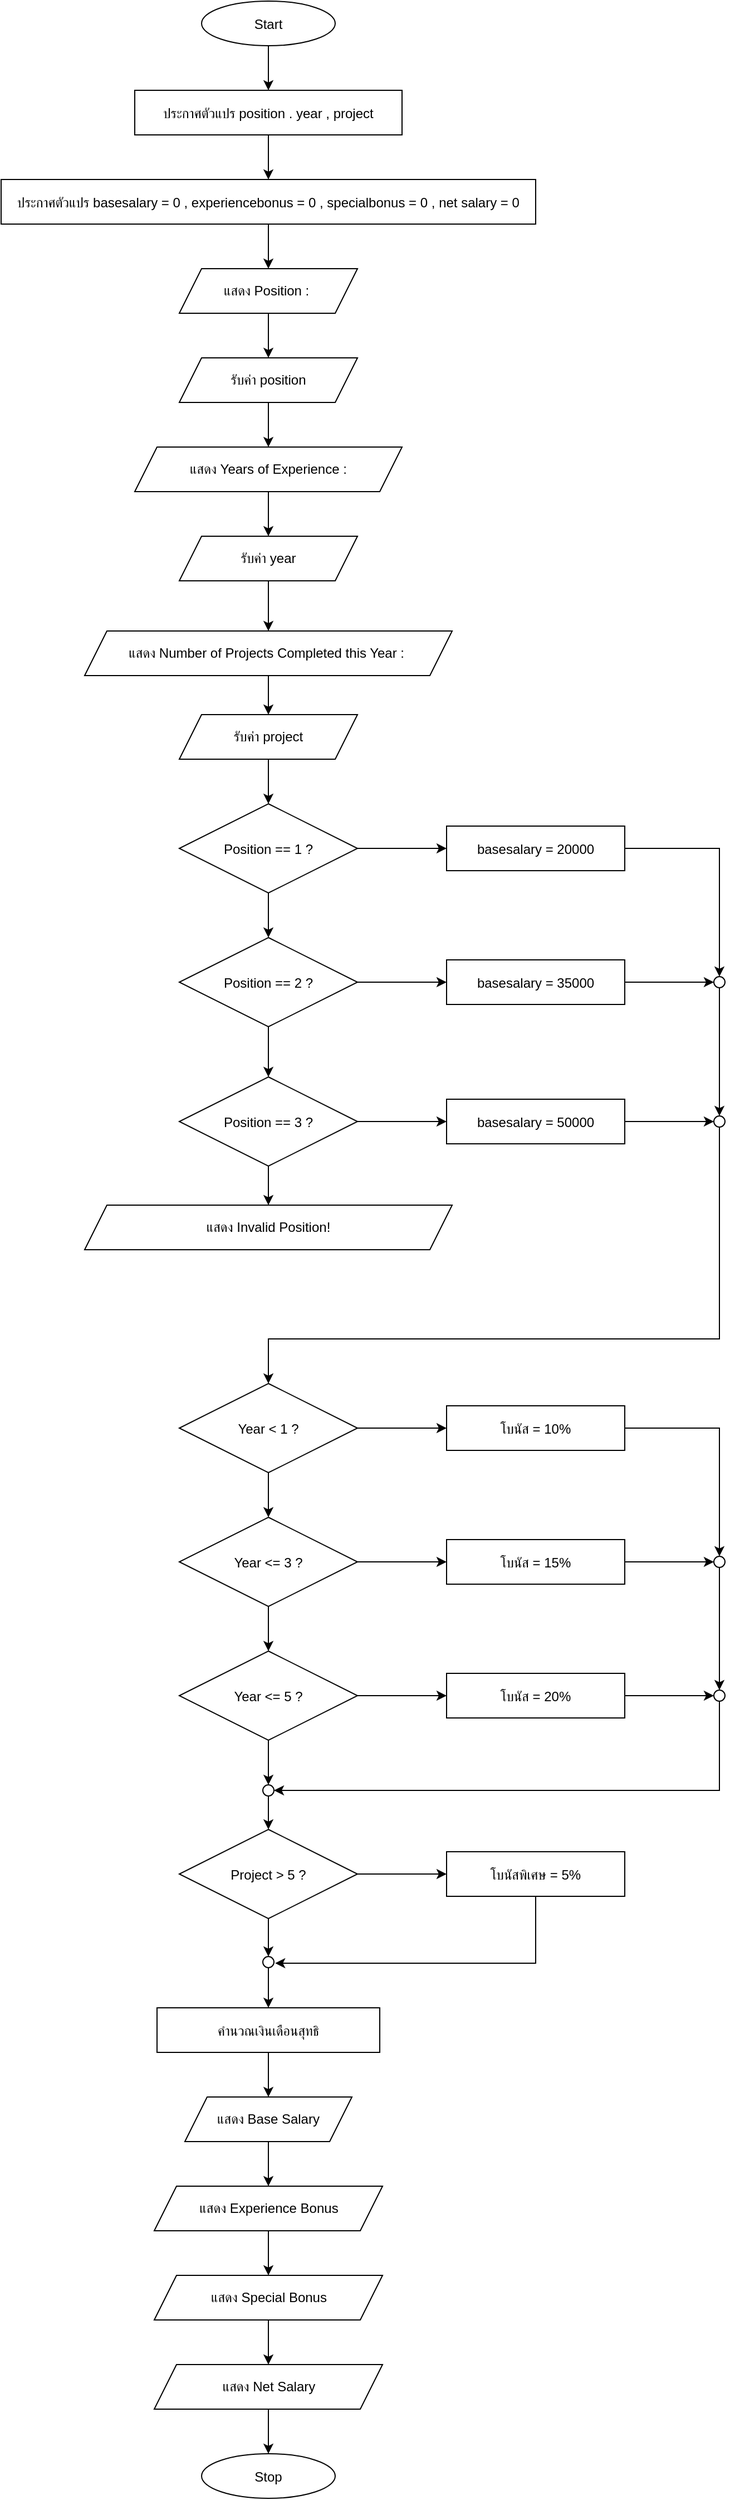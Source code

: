 <mxfile version="28.2.5">
  <diagram name="หน้า-1" id="pZyrUoltJ8JO8nYfSptH">
    <mxGraphModel dx="1860" dy="1167" grid="1" gridSize="10" guides="1" tooltips="1" connect="1" arrows="1" fold="1" page="1" pageScale="1" pageWidth="827" pageHeight="1169" math="0" shadow="0">
      <root>
        <mxCell id="0" />
        <mxCell id="1" parent="0" />
        <mxCell id="EV9Paz9Icz6U6zVgkm3i-2" value="" style="edgeStyle=orthogonalEdgeStyle;rounded=0;orthogonalLoop=1;jettySize=auto;html=1;" edge="1" parent="1" source="start" target="EV9Paz9Icz6U6zVgkm3i-1">
          <mxGeometry relative="1" as="geometry" />
        </mxCell>
        <mxCell id="start" value="Start" style="ellipse;shape=ellipse;perimeter=ellipsePerimeter;" vertex="1" parent="1">
          <mxGeometry x="300" width="120" height="40" as="geometry" />
        </mxCell>
        <mxCell id="EV9Paz9Icz6U6zVgkm3i-20" value="" style="edgeStyle=orthogonalEdgeStyle;rounded=0;orthogonalLoop=1;jettySize=auto;html=1;" edge="1" parent="1" source="condPosition1" target="salary20000">
          <mxGeometry relative="1" as="geometry" />
        </mxCell>
        <mxCell id="EV9Paz9Icz6U6zVgkm3i-21" value="" style="edgeStyle=orthogonalEdgeStyle;rounded=0;orthogonalLoop=1;jettySize=auto;html=1;" edge="1" parent="1" source="condPosition1" target="condPosition2">
          <mxGeometry relative="1" as="geometry" />
        </mxCell>
        <mxCell id="condPosition1" value="Position == 1 ?" style="rhombus" vertex="1" parent="1">
          <mxGeometry x="280" y="720" width="160" height="80" as="geometry" />
        </mxCell>
        <mxCell id="EV9Paz9Icz6U6zVgkm3i-29" value="" style="edgeStyle=orthogonalEdgeStyle;rounded=0;orthogonalLoop=1;jettySize=auto;html=1;entryX=0.5;entryY=0;entryDx=0;entryDy=0;" edge="1" parent="1" source="salary20000" target="EV9Paz9Icz6U6zVgkm3i-30">
          <mxGeometry relative="1" as="geometry">
            <mxPoint x="760" y="760" as="targetPoint" />
          </mxGeometry>
        </mxCell>
        <mxCell id="salary20000" value="basesalary = 20000" style="rectangle" vertex="1" parent="1">
          <mxGeometry x="520" y="740" width="160" height="40" as="geometry" />
        </mxCell>
        <mxCell id="EV9Paz9Icz6U6zVgkm3i-22" value="" style="edgeStyle=orthogonalEdgeStyle;rounded=0;orthogonalLoop=1;jettySize=auto;html=1;" edge="1" parent="1" source="condPosition2" target="salary35000">
          <mxGeometry relative="1" as="geometry" />
        </mxCell>
        <mxCell id="EV9Paz9Icz6U6zVgkm3i-23" value="" style="edgeStyle=orthogonalEdgeStyle;rounded=0;orthogonalLoop=1;jettySize=auto;html=1;" edge="1" parent="1" source="condPosition2" target="condPosition3">
          <mxGeometry relative="1" as="geometry" />
        </mxCell>
        <mxCell id="condPosition2" value="Position == 2 ?" style="rhombus" vertex="1" parent="1">
          <mxGeometry x="280" y="840" width="160" height="80" as="geometry" />
        </mxCell>
        <mxCell id="EV9Paz9Icz6U6zVgkm3i-32" value="" style="edgeStyle=orthogonalEdgeStyle;rounded=0;orthogonalLoop=1;jettySize=auto;html=1;" edge="1" parent="1" source="salary35000" target="EV9Paz9Icz6U6zVgkm3i-30">
          <mxGeometry relative="1" as="geometry" />
        </mxCell>
        <mxCell id="salary35000" value="basesalary = 35000" style="rectangle" vertex="1" parent="1">
          <mxGeometry x="520" y="860" width="160" height="40" as="geometry" />
        </mxCell>
        <mxCell id="EV9Paz9Icz6U6zVgkm3i-24" value="" style="edgeStyle=orthogonalEdgeStyle;rounded=0;orthogonalLoop=1;jettySize=auto;html=1;" edge="1" parent="1" source="condPosition3" target="salary50000">
          <mxGeometry relative="1" as="geometry" />
        </mxCell>
        <mxCell id="EV9Paz9Icz6U6zVgkm3i-26" value="" style="edgeStyle=orthogonalEdgeStyle;rounded=0;orthogonalLoop=1;jettySize=auto;html=1;" edge="1" parent="1" source="condPosition3" target="EV9Paz9Icz6U6zVgkm3i-25">
          <mxGeometry relative="1" as="geometry" />
        </mxCell>
        <mxCell id="condPosition3" value="Position == 3 ?" style="rhombus" vertex="1" parent="1">
          <mxGeometry x="280" y="965" width="160" height="80" as="geometry" />
        </mxCell>
        <mxCell id="EV9Paz9Icz6U6zVgkm3i-33" value="" style="edgeStyle=orthogonalEdgeStyle;rounded=0;orthogonalLoop=1;jettySize=auto;html=1;" edge="1" parent="1" source="salary50000" target="EV9Paz9Icz6U6zVgkm3i-31">
          <mxGeometry relative="1" as="geometry" />
        </mxCell>
        <mxCell id="salary50000" value="basesalary = 50000" style="rectangle" vertex="1" parent="1">
          <mxGeometry x="520" y="985" width="160" height="40" as="geometry" />
        </mxCell>
        <mxCell id="EV9Paz9Icz6U6zVgkm3i-36" value="" style="edgeStyle=orthogonalEdgeStyle;rounded=0;orthogonalLoop=1;jettySize=auto;html=1;" edge="1" parent="1" source="condYear1" target="condYear3">
          <mxGeometry relative="1" as="geometry" />
        </mxCell>
        <mxCell id="EV9Paz9Icz6U6zVgkm3i-39" value="" style="edgeStyle=orthogonalEdgeStyle;rounded=0;orthogonalLoop=1;jettySize=auto;html=1;" edge="1" parent="1" source="condYear1" target="bonus10">
          <mxGeometry relative="1" as="geometry" />
        </mxCell>
        <mxCell id="condYear1" value="Year &lt; 1 ?" style="rhombus" vertex="1" parent="1">
          <mxGeometry x="280" y="1240" width="160" height="80" as="geometry" />
        </mxCell>
        <mxCell id="EV9Paz9Icz6U6zVgkm3i-37" value="" style="edgeStyle=orthogonalEdgeStyle;rounded=0;orthogonalLoop=1;jettySize=auto;html=1;" edge="1" parent="1" source="condYear3" target="condYear5">
          <mxGeometry relative="1" as="geometry" />
        </mxCell>
        <mxCell id="EV9Paz9Icz6U6zVgkm3i-40" value="" style="edgeStyle=orthogonalEdgeStyle;rounded=0;orthogonalLoop=1;jettySize=auto;html=1;" edge="1" parent="1" source="condYear3" target="bonus15">
          <mxGeometry relative="1" as="geometry" />
        </mxCell>
        <mxCell id="condYear3" value="Year &lt;= 3 ?" style="rhombus" vertex="1" parent="1">
          <mxGeometry x="280" y="1360" width="160" height="80" as="geometry" />
        </mxCell>
        <mxCell id="EV9Paz9Icz6U6zVgkm3i-43" style="edgeStyle=orthogonalEdgeStyle;rounded=0;orthogonalLoop=1;jettySize=auto;html=1;entryX=0.5;entryY=0;entryDx=0;entryDy=0;" edge="1" parent="1" source="bonus10" target="EV9Paz9Icz6U6zVgkm3i-42">
          <mxGeometry relative="1" as="geometry" />
        </mxCell>
        <mxCell id="bonus10" value="โบนัส = 10%" style="rectangle" vertex="1" parent="1">
          <mxGeometry x="520" y="1260" width="160" height="40" as="geometry" />
        </mxCell>
        <mxCell id="EV9Paz9Icz6U6zVgkm3i-41" value="" style="edgeStyle=orthogonalEdgeStyle;rounded=0;orthogonalLoop=1;jettySize=auto;html=1;" edge="1" parent="1" source="condYear5" target="bonus20">
          <mxGeometry relative="1" as="geometry" />
        </mxCell>
        <mxCell id="EV9Paz9Icz6U6zVgkm3i-49" value="" style="edgeStyle=orthogonalEdgeStyle;rounded=0;orthogonalLoop=1;jettySize=auto;html=1;" edge="1" parent="1" source="condYear5" target="EV9Paz9Icz6U6zVgkm3i-48">
          <mxGeometry relative="1" as="geometry" />
        </mxCell>
        <mxCell id="condYear5" value="Year &lt;= 5 ?" style="rhombus" vertex="1" parent="1">
          <mxGeometry x="280" y="1480" width="160" height="80" as="geometry" />
        </mxCell>
        <mxCell id="EV9Paz9Icz6U6zVgkm3i-44" value="" style="edgeStyle=orthogonalEdgeStyle;rounded=0;orthogonalLoop=1;jettySize=auto;html=1;" edge="1" parent="1" source="bonus15" target="EV9Paz9Icz6U6zVgkm3i-42">
          <mxGeometry relative="1" as="geometry" />
        </mxCell>
        <mxCell id="bonus15" value="โบนัส = 15%" style="rectangle" vertex="1" parent="1">
          <mxGeometry x="520" y="1380" width="160" height="40" as="geometry" />
        </mxCell>
        <mxCell id="EV9Paz9Icz6U6zVgkm3i-46" value="" style="edgeStyle=orthogonalEdgeStyle;rounded=0;orthogonalLoop=1;jettySize=auto;html=1;" edge="1" parent="1" source="bonus20" target="EV9Paz9Icz6U6zVgkm3i-45">
          <mxGeometry relative="1" as="geometry" />
        </mxCell>
        <mxCell id="bonus20" value="โบนัส = 20%" style="rectangle" vertex="1" parent="1">
          <mxGeometry x="520" y="1500" width="160" height="40" as="geometry" />
        </mxCell>
        <mxCell id="EV9Paz9Icz6U6zVgkm3i-51" value="" style="edgeStyle=orthogonalEdgeStyle;rounded=0;orthogonalLoop=1;jettySize=auto;html=1;" edge="1" parent="1" source="condProject" target="bonusSpecial">
          <mxGeometry relative="1" as="geometry" />
        </mxCell>
        <mxCell id="EV9Paz9Icz6U6zVgkm3i-57" value="" style="edgeStyle=orthogonalEdgeStyle;rounded=0;orthogonalLoop=1;jettySize=auto;html=1;" edge="1" parent="1" source="condProject" target="EV9Paz9Icz6U6zVgkm3i-55">
          <mxGeometry relative="1" as="geometry" />
        </mxCell>
        <mxCell id="condProject" value="Project &gt; 5 ?" style="rhombus" vertex="1" parent="1">
          <mxGeometry x="280" y="1640" width="160" height="80" as="geometry" />
        </mxCell>
        <mxCell id="EV9Paz9Icz6U6zVgkm3i-59" style="edgeStyle=orthogonalEdgeStyle;rounded=0;orthogonalLoop=1;jettySize=auto;html=1;entryX=1.107;entryY=0.588;entryDx=0;entryDy=0;entryPerimeter=0;" edge="1" parent="1" source="bonusSpecial" target="EV9Paz9Icz6U6zVgkm3i-55">
          <mxGeometry relative="1" as="geometry">
            <mxPoint x="390" y="1740" as="targetPoint" />
            <Array as="points">
              <mxPoint x="600" y="1760" />
              <mxPoint x="366" y="1760" />
            </Array>
          </mxGeometry>
        </mxCell>
        <mxCell id="bonusSpecial" value="โบนัสพิเศษ = 5%" style="rectangle" vertex="1" parent="1">
          <mxGeometry x="520" y="1660" width="160" height="40" as="geometry" />
        </mxCell>
        <mxCell id="EV9Paz9Icz6U6zVgkm3i-60" value="" style="edgeStyle=orthogonalEdgeStyle;rounded=0;orthogonalLoop=1;jettySize=auto;html=1;" edge="1" parent="1" source="calcNetSalary">
          <mxGeometry relative="1" as="geometry">
            <mxPoint x="360" y="1880" as="targetPoint" />
          </mxGeometry>
        </mxCell>
        <mxCell id="calcNetSalary" value="คำนวณเงินเดือนสุทธิ" style="rectangle" vertex="1" parent="1">
          <mxGeometry x="260" y="1800" width="200" height="40" as="geometry" />
        </mxCell>
        <mxCell id="stop" value="Stop" style="ellipse;shape=ellipse;perimeter=ellipsePerimeter;" vertex="1" parent="1">
          <mxGeometry x="300" y="2200" width="120" height="40" as="geometry" />
        </mxCell>
        <mxCell id="EV9Paz9Icz6U6zVgkm3i-4" value="" style="edgeStyle=orthogonalEdgeStyle;rounded=0;orthogonalLoop=1;jettySize=auto;html=1;" edge="1" parent="1" source="EV9Paz9Icz6U6zVgkm3i-1" target="EV9Paz9Icz6U6zVgkm3i-3">
          <mxGeometry relative="1" as="geometry" />
        </mxCell>
        <mxCell id="EV9Paz9Icz6U6zVgkm3i-1" value="ประกาศตัวแปร position . year , project" style="parallelogram" vertex="1" parent="1">
          <mxGeometry x="240" y="80" width="240" height="40" as="geometry" />
        </mxCell>
        <mxCell id="EV9Paz9Icz6U6zVgkm3i-8" value="" style="edgeStyle=orthogonalEdgeStyle;rounded=0;orthogonalLoop=1;jettySize=auto;html=1;" edge="1" parent="1" source="EV9Paz9Icz6U6zVgkm3i-3" target="EV9Paz9Icz6U6zVgkm3i-5">
          <mxGeometry relative="1" as="geometry" />
        </mxCell>
        <mxCell id="EV9Paz9Icz6U6zVgkm3i-3" value="ประกาศตัวแปร basesalary = 0 , experiencebonus = 0 , specialbonus = 0 , net salary = 0" style="parallelogram" vertex="1" parent="1">
          <mxGeometry x="120" y="160" width="480" height="40" as="geometry" />
        </mxCell>
        <mxCell id="EV9Paz9Icz6U6zVgkm3i-9" value="" style="edgeStyle=orthogonalEdgeStyle;rounded=0;orthogonalLoop=1;jettySize=auto;html=1;" edge="1" parent="1" source="EV9Paz9Icz6U6zVgkm3i-5" target="EV9Paz9Icz6U6zVgkm3i-6">
          <mxGeometry relative="1" as="geometry" />
        </mxCell>
        <mxCell id="EV9Paz9Icz6U6zVgkm3i-5" value="แสดง Position :&amp;nbsp;" style="shape=parallelogram;perimeter=parallelogramPerimeter;whiteSpace=wrap;html=1;fixedSize=1;" vertex="1" parent="1">
          <mxGeometry x="280" y="240" width="160" height="40" as="geometry" />
        </mxCell>
        <mxCell id="EV9Paz9Icz6U6zVgkm3i-11" value="" style="edgeStyle=orthogonalEdgeStyle;rounded=0;orthogonalLoop=1;jettySize=auto;html=1;" edge="1" parent="1" source="EV9Paz9Icz6U6zVgkm3i-6" target="EV9Paz9Icz6U6zVgkm3i-10">
          <mxGeometry relative="1" as="geometry" />
        </mxCell>
        <mxCell id="EV9Paz9Icz6U6zVgkm3i-6" value="&lt;span style=&quot;text-wrap-mode: nowrap;&quot;&gt;รับค่า position&lt;/span&gt;" style="shape=parallelogram;perimeter=parallelogramPerimeter;whiteSpace=wrap;html=1;fixedSize=1;" vertex="1" parent="1">
          <mxGeometry x="280" y="320" width="160" height="40" as="geometry" />
        </mxCell>
        <mxCell id="EV9Paz9Icz6U6zVgkm3i-13" value="" style="edgeStyle=orthogonalEdgeStyle;rounded=0;orthogonalLoop=1;jettySize=auto;html=1;" edge="1" parent="1" source="EV9Paz9Icz6U6zVgkm3i-10" target="EV9Paz9Icz6U6zVgkm3i-12">
          <mxGeometry relative="1" as="geometry" />
        </mxCell>
        <mxCell id="EV9Paz9Icz6U6zVgkm3i-10" value="แสดง Years of Experience :" style="shape=parallelogram;perimeter=parallelogramPerimeter;whiteSpace=wrap;html=1;fixedSize=1;" vertex="1" parent="1">
          <mxGeometry x="240" y="400" width="240" height="40" as="geometry" />
        </mxCell>
        <mxCell id="EV9Paz9Icz6U6zVgkm3i-16" value="" style="edgeStyle=orthogonalEdgeStyle;rounded=0;orthogonalLoop=1;jettySize=auto;html=1;" edge="1" parent="1" source="EV9Paz9Icz6U6zVgkm3i-12" target="EV9Paz9Icz6U6zVgkm3i-14">
          <mxGeometry relative="1" as="geometry" />
        </mxCell>
        <mxCell id="EV9Paz9Icz6U6zVgkm3i-12" value="&lt;span style=&quot;text-wrap-mode: nowrap;&quot;&gt;รับค่า year&lt;/span&gt;" style="shape=parallelogram;perimeter=parallelogramPerimeter;whiteSpace=wrap;html=1;fixedSize=1;" vertex="1" parent="1">
          <mxGeometry x="280" y="480" width="160" height="40" as="geometry" />
        </mxCell>
        <mxCell id="EV9Paz9Icz6U6zVgkm3i-18" value="" style="edgeStyle=orthogonalEdgeStyle;rounded=0;orthogonalLoop=1;jettySize=auto;html=1;" edge="1" parent="1" source="EV9Paz9Icz6U6zVgkm3i-14" target="EV9Paz9Icz6U6zVgkm3i-17">
          <mxGeometry relative="1" as="geometry" />
        </mxCell>
        <mxCell id="EV9Paz9Icz6U6zVgkm3i-14" value="แสดง&amp;nbsp;Number of Projects Completed this Year :&amp;nbsp;&lt;span style=&quot;color: rgba(0, 0, 0, 0); font-family: monospace; font-size: 0px; text-align: start; text-wrap-mode: nowrap;&quot;&gt;%3CmxGraphModel%3E%3Croot%3E%3CmxCell%20id%3D%220%22%2F%3E%3CmxCell%20id%3D%221%22%20parent%3D%220%22%2F%3E%3CmxCell%20id%3D%222%22%20value%3D%22%E0%B9%81%E0%B8%AA%E0%B8%94%E0%B8%87%20Years%20of%20Experience%20%3A%22%20style%3D%22shape%3Dparallelogram%3Bperimeter%3DparallelogramPerimeter%3BwhiteSpace%3Dwrap%3Bhtml%3D1%3BfixedSize%3D1%3B%22%20vertex%3D%221%22%20parent%3D%221%22%3E%3CmxGeometry%20x%3D%22240%22%20y%3D%22400%22%20width%3D%22240%22%20height%3D%2240%22%20as%3D%22geometry%22%2F%3E%3C%2FmxCell%3E%3C%2Froot%3E%3C%2FmxGraphModel%3E&lt;/span&gt;" style="shape=parallelogram;perimeter=parallelogramPerimeter;whiteSpace=wrap;html=1;fixedSize=1;" vertex="1" parent="1">
          <mxGeometry x="195" y="565" width="330" height="40" as="geometry" />
        </mxCell>
        <mxCell id="EV9Paz9Icz6U6zVgkm3i-19" value="" style="edgeStyle=orthogonalEdgeStyle;rounded=0;orthogonalLoop=1;jettySize=auto;html=1;" edge="1" parent="1" source="EV9Paz9Icz6U6zVgkm3i-17" target="condPosition1">
          <mxGeometry relative="1" as="geometry" />
        </mxCell>
        <mxCell id="EV9Paz9Icz6U6zVgkm3i-17" value="&lt;span style=&quot;text-wrap-mode: nowrap;&quot;&gt;รับค่า project&lt;/span&gt;" style="shape=parallelogram;perimeter=parallelogramPerimeter;whiteSpace=wrap;html=1;fixedSize=1;" vertex="1" parent="1">
          <mxGeometry x="280" y="640" width="160" height="40" as="geometry" />
        </mxCell>
        <mxCell id="EV9Paz9Icz6U6zVgkm3i-25" value="แสดง&amp;nbsp;&lt;span style=&quot;text-wrap-mode: nowrap;&quot;&gt;Invalid Position!&lt;/span&gt;" style="shape=parallelogram;perimeter=parallelogramPerimeter;whiteSpace=wrap;html=1;fixedSize=1;" vertex="1" parent="1">
          <mxGeometry x="195" y="1080" width="330" height="40" as="geometry" />
        </mxCell>
        <mxCell id="EV9Paz9Icz6U6zVgkm3i-34" value="" style="edgeStyle=orthogonalEdgeStyle;rounded=0;orthogonalLoop=1;jettySize=auto;html=1;" edge="1" parent="1" source="EV9Paz9Icz6U6zVgkm3i-30" target="EV9Paz9Icz6U6zVgkm3i-31">
          <mxGeometry relative="1" as="geometry" />
        </mxCell>
        <mxCell id="EV9Paz9Icz6U6zVgkm3i-30" value="" style="ellipse;whiteSpace=wrap;html=1;aspect=fixed;" vertex="1" parent="1">
          <mxGeometry x="760" y="875" width="10" height="10" as="geometry" />
        </mxCell>
        <mxCell id="EV9Paz9Icz6U6zVgkm3i-35" style="edgeStyle=orthogonalEdgeStyle;rounded=0;orthogonalLoop=1;jettySize=auto;html=1;entryX=0.5;entryY=0;entryDx=0;entryDy=0;" edge="1" parent="1" source="EV9Paz9Icz6U6zVgkm3i-31" target="condYear1">
          <mxGeometry relative="1" as="geometry">
            <Array as="points">
              <mxPoint x="765" y="1200" />
              <mxPoint x="360" y="1200" />
            </Array>
          </mxGeometry>
        </mxCell>
        <mxCell id="EV9Paz9Icz6U6zVgkm3i-31" value="" style="ellipse;whiteSpace=wrap;html=1;aspect=fixed;" vertex="1" parent="1">
          <mxGeometry x="760" y="1000" width="10" height="10" as="geometry" />
        </mxCell>
        <mxCell id="EV9Paz9Icz6U6zVgkm3i-47" value="" style="edgeStyle=orthogonalEdgeStyle;rounded=0;orthogonalLoop=1;jettySize=auto;html=1;" edge="1" parent="1" source="EV9Paz9Icz6U6zVgkm3i-42" target="EV9Paz9Icz6U6zVgkm3i-45">
          <mxGeometry relative="1" as="geometry" />
        </mxCell>
        <mxCell id="EV9Paz9Icz6U6zVgkm3i-42" value="" style="ellipse;whiteSpace=wrap;html=1;aspect=fixed;" vertex="1" parent="1">
          <mxGeometry x="760" y="1395" width="10" height="10" as="geometry" />
        </mxCell>
        <mxCell id="EV9Paz9Icz6U6zVgkm3i-52" style="edgeStyle=orthogonalEdgeStyle;rounded=0;orthogonalLoop=1;jettySize=auto;html=1;entryX=1;entryY=0.5;entryDx=0;entryDy=0;" edge="1" parent="1" source="EV9Paz9Icz6U6zVgkm3i-45" target="EV9Paz9Icz6U6zVgkm3i-48">
          <mxGeometry relative="1" as="geometry">
            <Array as="points">
              <mxPoint x="765" y="1605" />
            </Array>
          </mxGeometry>
        </mxCell>
        <mxCell id="EV9Paz9Icz6U6zVgkm3i-45" value="" style="ellipse;whiteSpace=wrap;html=1;aspect=fixed;" vertex="1" parent="1">
          <mxGeometry x="760" y="1515" width="10" height="10" as="geometry" />
        </mxCell>
        <mxCell id="EV9Paz9Icz6U6zVgkm3i-50" value="" style="edgeStyle=orthogonalEdgeStyle;rounded=0;orthogonalLoop=1;jettySize=auto;html=1;" edge="1" parent="1" source="EV9Paz9Icz6U6zVgkm3i-48" target="condProject">
          <mxGeometry relative="1" as="geometry" />
        </mxCell>
        <mxCell id="EV9Paz9Icz6U6zVgkm3i-48" value="" style="ellipse;whiteSpace=wrap;html=1;aspect=fixed;" vertex="1" parent="1">
          <mxGeometry x="355" y="1600" width="10" height="10" as="geometry" />
        </mxCell>
        <mxCell id="EV9Paz9Icz6U6zVgkm3i-58" value="" style="edgeStyle=orthogonalEdgeStyle;rounded=0;orthogonalLoop=1;jettySize=auto;html=1;" edge="1" parent="1" source="EV9Paz9Icz6U6zVgkm3i-55" target="calcNetSalary">
          <mxGeometry relative="1" as="geometry" />
        </mxCell>
        <mxCell id="EV9Paz9Icz6U6zVgkm3i-55" value="" style="ellipse;whiteSpace=wrap;html=1;aspect=fixed;" vertex="1" parent="1">
          <mxGeometry x="355" y="1754" width="10" height="10" as="geometry" />
        </mxCell>
        <mxCell id="EV9Paz9Icz6U6zVgkm3i-64" value="" style="edgeStyle=orthogonalEdgeStyle;rounded=0;orthogonalLoop=1;jettySize=auto;html=1;" edge="1" parent="1" source="EV9Paz9Icz6U6zVgkm3i-62" target="EV9Paz9Icz6U6zVgkm3i-63">
          <mxGeometry relative="1" as="geometry" />
        </mxCell>
        <mxCell id="EV9Paz9Icz6U6zVgkm3i-62" value="แสดง Base Salary" style="shape=parallelogram;perimeter=parallelogramPerimeter;whiteSpace=wrap;html=1;fixedSize=1;" vertex="1" parent="1">
          <mxGeometry x="285" y="1880" width="150" height="40" as="geometry" />
        </mxCell>
        <mxCell id="EV9Paz9Icz6U6zVgkm3i-66" value="" style="edgeStyle=orthogonalEdgeStyle;rounded=0;orthogonalLoop=1;jettySize=auto;html=1;" edge="1" parent="1" source="EV9Paz9Icz6U6zVgkm3i-63" target="EV9Paz9Icz6U6zVgkm3i-65">
          <mxGeometry relative="1" as="geometry" />
        </mxCell>
        <mxCell id="EV9Paz9Icz6U6zVgkm3i-63" value="แสดง Experience Bonus" style="shape=parallelogram;perimeter=parallelogramPerimeter;whiteSpace=wrap;html=1;fixedSize=1;" vertex="1" parent="1">
          <mxGeometry x="257.5" y="1960" width="205" height="40" as="geometry" />
        </mxCell>
        <mxCell id="EV9Paz9Icz6U6zVgkm3i-68" value="" style="edgeStyle=orthogonalEdgeStyle;rounded=0;orthogonalLoop=1;jettySize=auto;html=1;" edge="1" parent="1" source="EV9Paz9Icz6U6zVgkm3i-65" target="EV9Paz9Icz6U6zVgkm3i-67">
          <mxGeometry relative="1" as="geometry" />
        </mxCell>
        <mxCell id="EV9Paz9Icz6U6zVgkm3i-65" value="แสดง Special Bonus" style="shape=parallelogram;perimeter=parallelogramPerimeter;whiteSpace=wrap;html=1;fixedSize=1;" vertex="1" parent="1">
          <mxGeometry x="257.5" y="2040" width="205" height="40" as="geometry" />
        </mxCell>
        <mxCell id="EV9Paz9Icz6U6zVgkm3i-69" value="" style="edgeStyle=orthogonalEdgeStyle;rounded=0;orthogonalLoop=1;jettySize=auto;html=1;" edge="1" parent="1" source="EV9Paz9Icz6U6zVgkm3i-67" target="stop">
          <mxGeometry relative="1" as="geometry" />
        </mxCell>
        <mxCell id="EV9Paz9Icz6U6zVgkm3i-67" value="แสดง Net Salary" style="shape=parallelogram;perimeter=parallelogramPerimeter;whiteSpace=wrap;html=1;fixedSize=1;" vertex="1" parent="1">
          <mxGeometry x="257.5" y="2120" width="205" height="40" as="geometry" />
        </mxCell>
      </root>
    </mxGraphModel>
  </diagram>
</mxfile>
